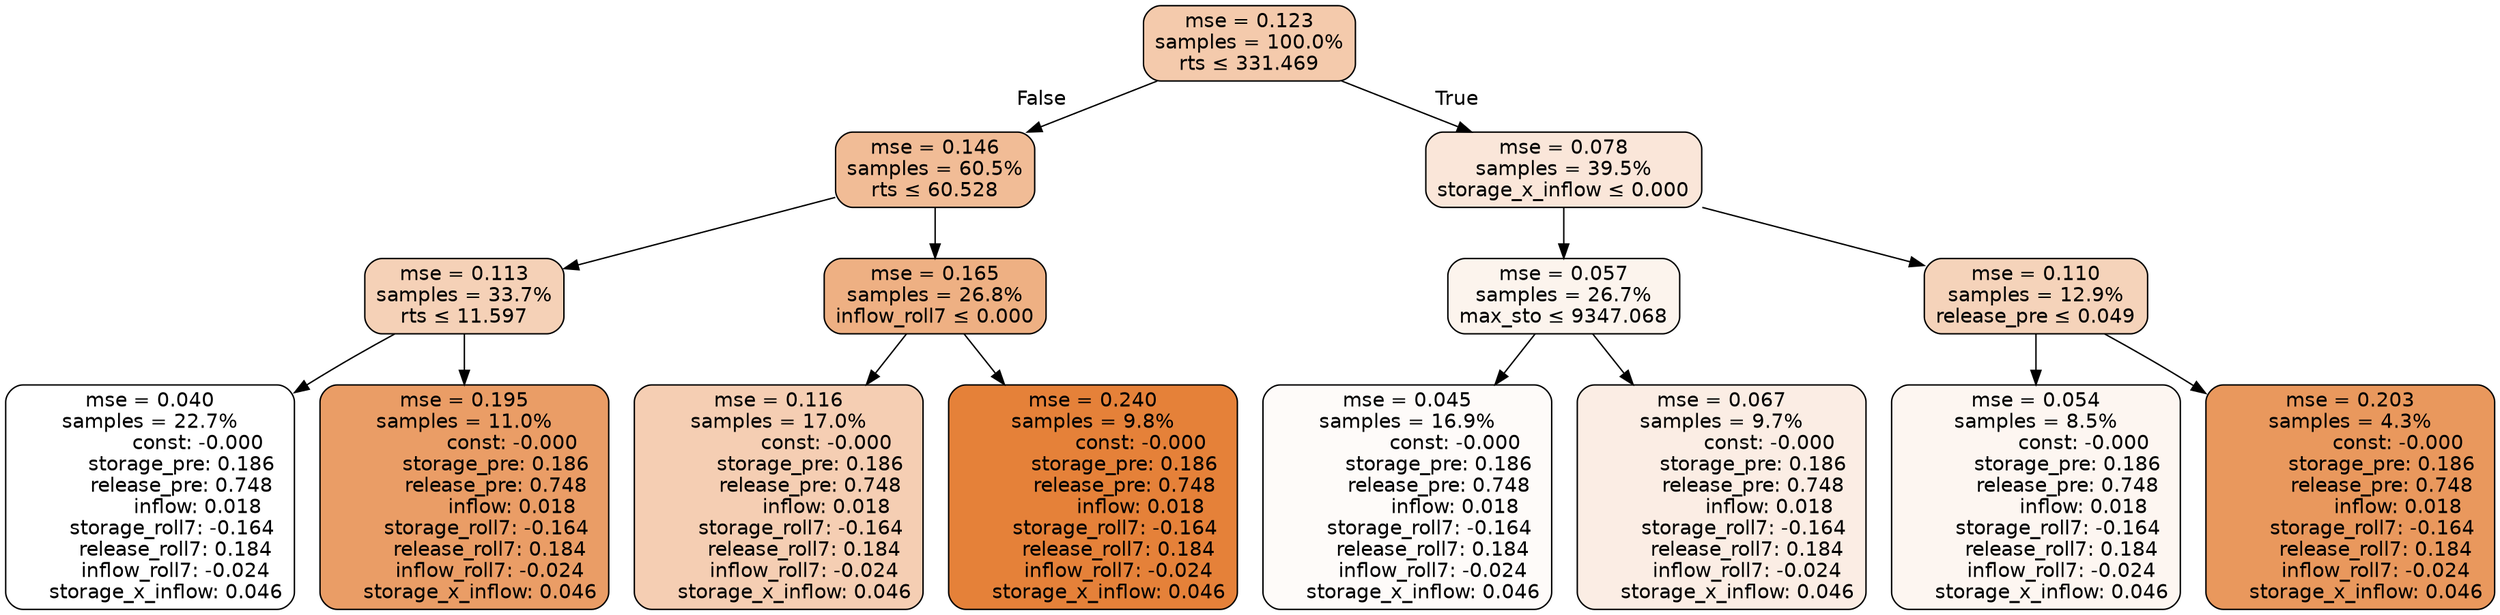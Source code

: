 digraph tree {
node [shape=rectangle, style="filled, rounded", color="black", fontname=helvetica] ;
edge [fontname=helvetica] ;
	"0" [label="mse = 0.123
samples = 100.0%
rts &le; 331.469", fillcolor="#f4caac"]
	"1" [label="mse = 0.146
samples = 60.5%
rts &le; 60.528", fillcolor="#f1bc96"]
	"2" [label="mse = 0.113
samples = 33.7%
rts &le; 11.597", fillcolor="#f5d1b7"]
	"3" [label="mse = 0.040
samples = 22.7%
               const: -0.000
          storage_pre: 0.186
          release_pre: 0.748
               inflow: 0.018
       storage_roll7: -0.164
        release_roll7: 0.184
        inflow_roll7: -0.024
     storage_x_inflow: 0.046", fillcolor="#ffffff"]
	"4" [label="mse = 0.195
samples = 11.0%
               const: -0.000
          storage_pre: 0.186
          release_pre: 0.748
               inflow: 0.018
       storage_roll7: -0.164
        release_roll7: 0.184
        inflow_roll7: -0.024
     storage_x_inflow: 0.046", fillcolor="#ea9d66"]
	"5" [label="mse = 0.165
samples = 26.8%
inflow_roll7 &le; 0.000", fillcolor="#eeb083"]
	"6" [label="mse = 0.116
samples = 17.0%
               const: -0.000
          storage_pre: 0.186
          release_pre: 0.748
               inflow: 0.018
       storage_roll7: -0.164
        release_roll7: 0.184
        inflow_roll7: -0.024
     storage_x_inflow: 0.046", fillcolor="#f5ceb3"]
	"7" [label="mse = 0.240
samples = 9.8%
               const: -0.000
          storage_pre: 0.186
          release_pre: 0.748
               inflow: 0.018
       storage_roll7: -0.164
        release_roll7: 0.184
        inflow_roll7: -0.024
     storage_x_inflow: 0.046", fillcolor="#e58139"]
	"8" [label="mse = 0.078
samples = 39.5%
storage_x_inflow &le; 0.000", fillcolor="#fae6d9"]
	"9" [label="mse = 0.057
samples = 26.7%
max_sto &le; 9347.068", fillcolor="#fcf4ed"]
	"10" [label="mse = 0.045
samples = 16.9%
               const: -0.000
          storage_pre: 0.186
          release_pre: 0.748
               inflow: 0.018
       storage_roll7: -0.164
        release_roll7: 0.184
        inflow_roll7: -0.024
     storage_x_inflow: 0.046", fillcolor="#fefbf9"]
	"11" [label="mse = 0.067
samples = 9.7%
               const: -0.000
          storage_pre: 0.186
          release_pre: 0.748
               inflow: 0.018
       storage_roll7: -0.164
        release_roll7: 0.184
        inflow_roll7: -0.024
     storage_x_inflow: 0.046", fillcolor="#fbede4"]
	"12" [label="mse = 0.110
samples = 12.9%
release_pre &le; 0.049", fillcolor="#f5d3ba"]
	"13" [label="mse = 0.054
samples = 8.5%
               const: -0.000
          storage_pre: 0.186
          release_pre: 0.748
               inflow: 0.018
       storage_roll7: -0.164
        release_roll7: 0.184
        inflow_roll7: -0.024
     storage_x_inflow: 0.046", fillcolor="#fdf6f1"]
	"14" [label="mse = 0.203
samples = 4.3%
               const: -0.000
          storage_pre: 0.186
          release_pre: 0.748
               inflow: 0.018
       storage_roll7: -0.164
        release_roll7: 0.184
        inflow_roll7: -0.024
     storage_x_inflow: 0.046", fillcolor="#e9985d"]

	"0" -> "1" [labeldistance=2.5, labelangle=45, headlabel="False"]
	"1" -> "2"
	"2" -> "3"
	"2" -> "4"
	"1" -> "5"
	"5" -> "6"
	"5" -> "7"
	"0" -> "8" [labeldistance=2.5, labelangle=-45, headlabel="True"]
	"8" -> "9"
	"9" -> "10"
	"9" -> "11"
	"8" -> "12"
	"12" -> "13"
	"12" -> "14"
}